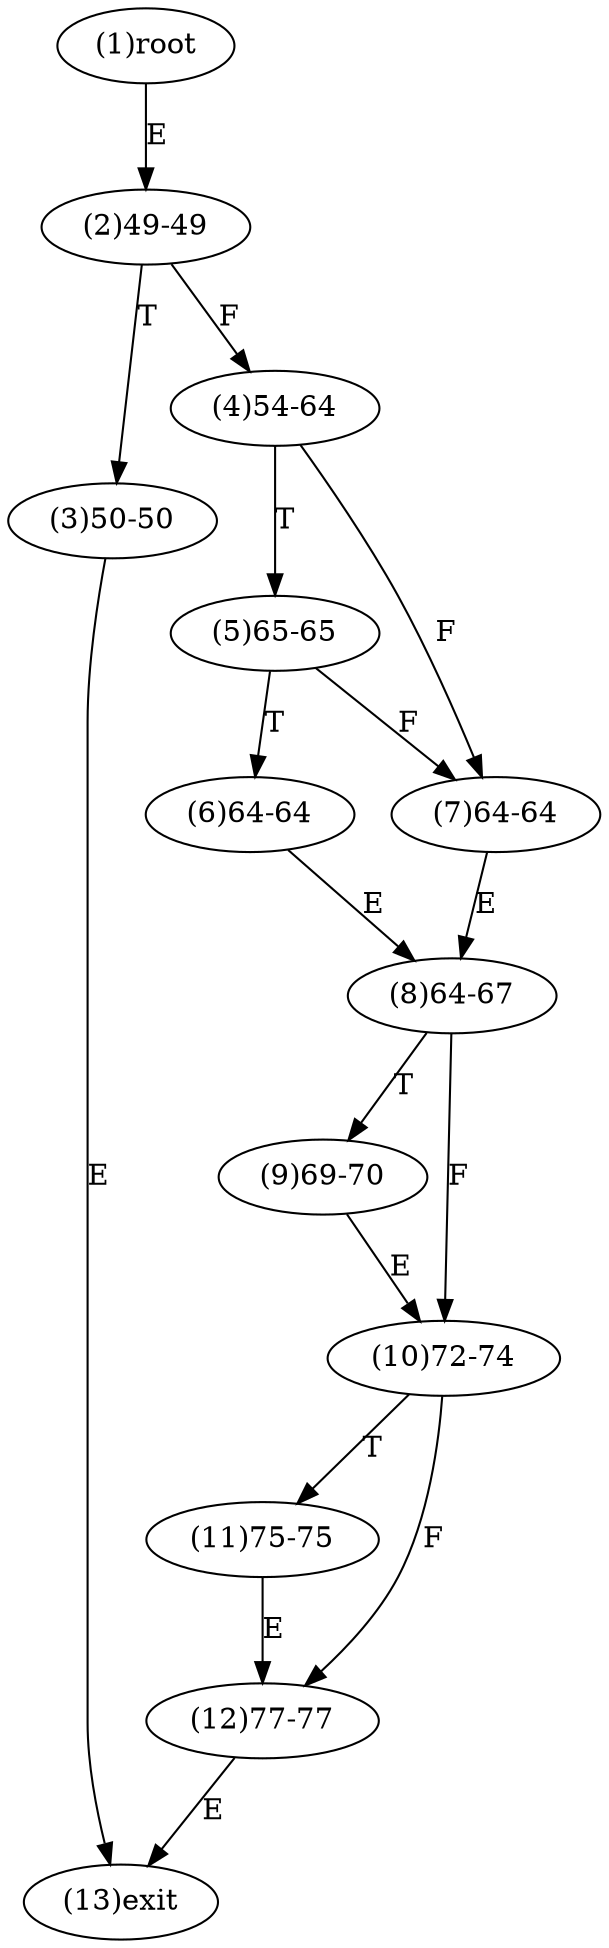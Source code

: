digraph "" { 
1[ label="(1)root"];
2[ label="(2)49-49"];
3[ label="(3)50-50"];
4[ label="(4)54-64"];
5[ label="(5)65-65"];
6[ label="(6)64-64"];
7[ label="(7)64-64"];
8[ label="(8)64-67"];
9[ label="(9)69-70"];
10[ label="(10)72-74"];
11[ label="(11)75-75"];
12[ label="(12)77-77"];
13[ label="(13)exit"];
1->2[ label="E"];
2->4[ label="F"];
2->3[ label="T"];
3->13[ label="E"];
4->7[ label="F"];
4->5[ label="T"];
5->7[ label="F"];
5->6[ label="T"];
6->8[ label="E"];
7->8[ label="E"];
8->10[ label="F"];
8->9[ label="T"];
9->10[ label="E"];
10->12[ label="F"];
10->11[ label="T"];
11->12[ label="E"];
12->13[ label="E"];
}